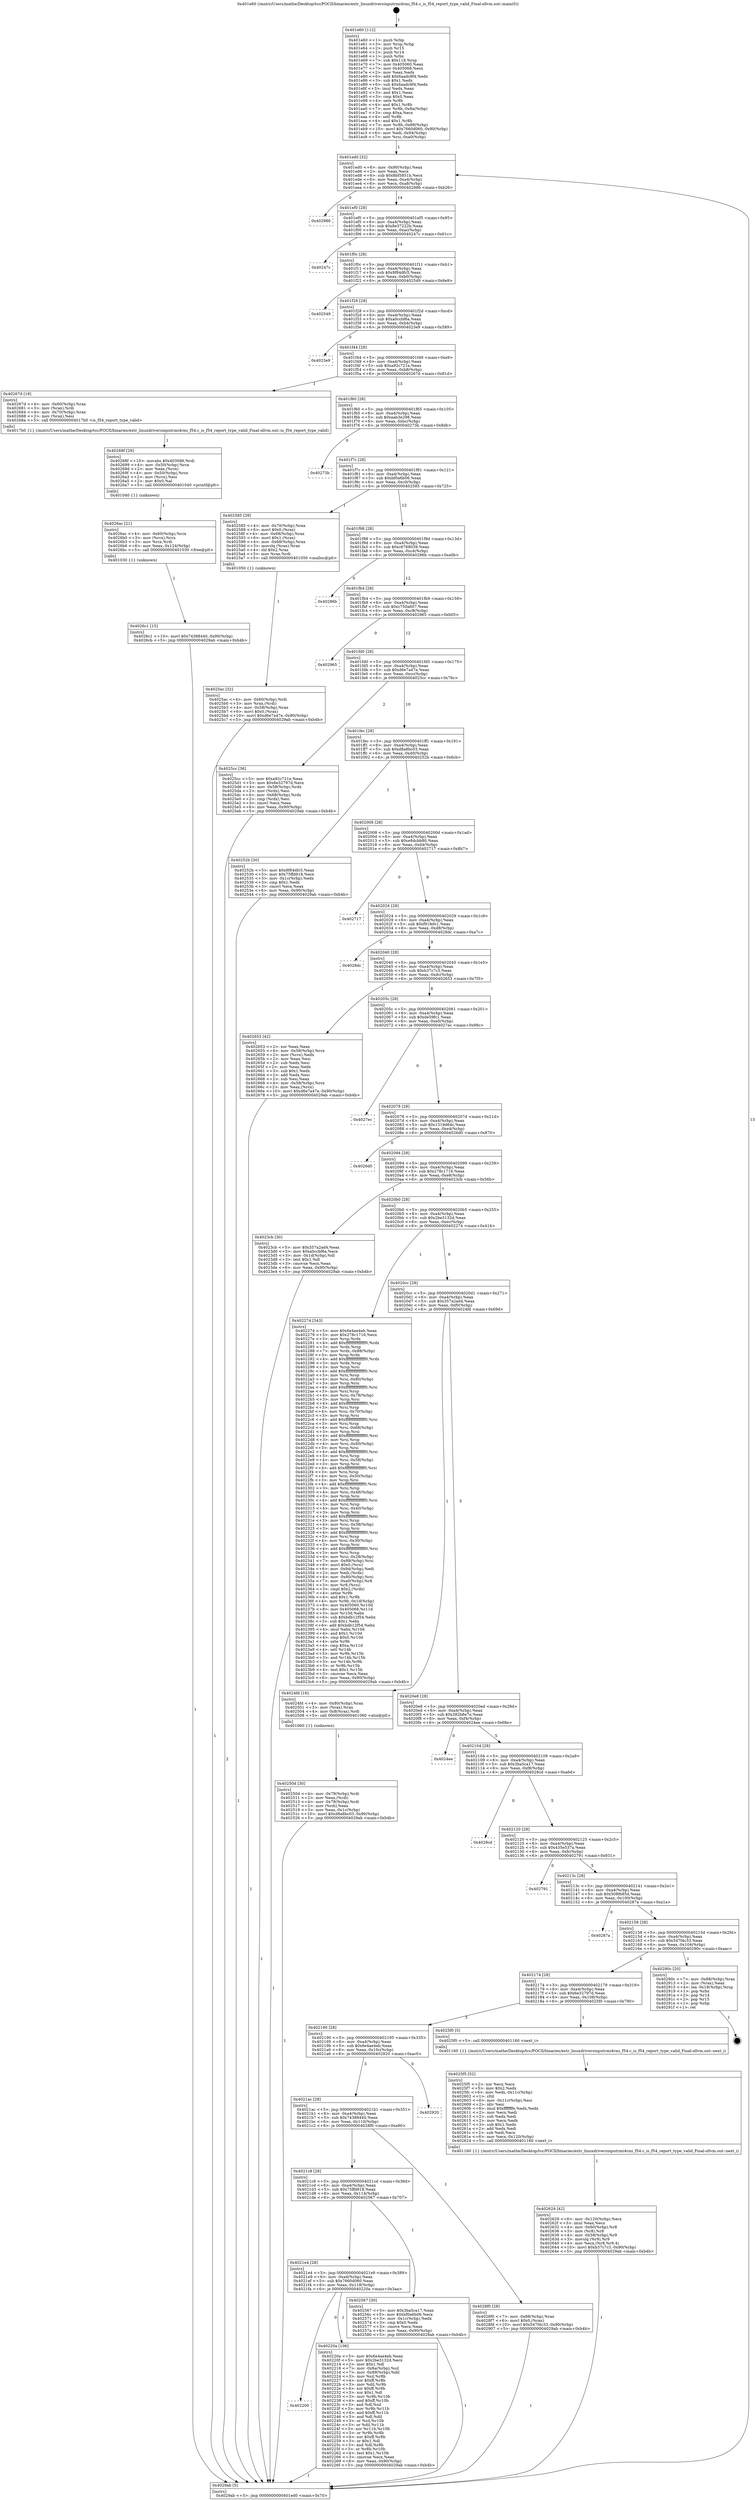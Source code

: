 digraph "0x401e60" {
  label = "0x401e60 (/mnt/c/Users/mathe/Desktop/tcc/POCII/binaries/extr_linuxdriversinputrmi4rmi_f54.c_is_f54_report_type_valid_Final-ollvm.out::main(0))"
  labelloc = "t"
  node[shape=record]

  Entry [label="",width=0.3,height=0.3,shape=circle,fillcolor=black,style=filled]
  "0x401ed0" [label="{
     0x401ed0 [32]\l
     | [instrs]\l
     &nbsp;&nbsp;0x401ed0 \<+6\>: mov -0x90(%rbp),%eax\l
     &nbsp;&nbsp;0x401ed6 \<+2\>: mov %eax,%ecx\l
     &nbsp;&nbsp;0x401ed8 \<+6\>: sub $0x8bf5851b,%ecx\l
     &nbsp;&nbsp;0x401ede \<+6\>: mov %eax,-0xa4(%rbp)\l
     &nbsp;&nbsp;0x401ee4 \<+6\>: mov %ecx,-0xa8(%rbp)\l
     &nbsp;&nbsp;0x401eea \<+6\>: je 0000000000402986 \<main+0xb26\>\l
  }"]
  "0x402986" [label="{
     0x402986\l
  }", style=dashed]
  "0x401ef0" [label="{
     0x401ef0 [28]\l
     | [instrs]\l
     &nbsp;&nbsp;0x401ef0 \<+5\>: jmp 0000000000401ef5 \<main+0x95\>\l
     &nbsp;&nbsp;0x401ef5 \<+6\>: mov -0xa4(%rbp),%eax\l
     &nbsp;&nbsp;0x401efb \<+5\>: sub $0x8e37222b,%eax\l
     &nbsp;&nbsp;0x401f00 \<+6\>: mov %eax,-0xac(%rbp)\l
     &nbsp;&nbsp;0x401f06 \<+6\>: je 000000000040247c \<main+0x61c\>\l
  }"]
  Exit [label="",width=0.3,height=0.3,shape=circle,fillcolor=black,style=filled,peripheries=2]
  "0x40247c" [label="{
     0x40247c\l
  }", style=dashed]
  "0x401f0c" [label="{
     0x401f0c [28]\l
     | [instrs]\l
     &nbsp;&nbsp;0x401f0c \<+5\>: jmp 0000000000401f11 \<main+0xb1\>\l
     &nbsp;&nbsp;0x401f11 \<+6\>: mov -0xa4(%rbp),%eax\l
     &nbsp;&nbsp;0x401f17 \<+5\>: sub $0x8f84dfc5,%eax\l
     &nbsp;&nbsp;0x401f1c \<+6\>: mov %eax,-0xb0(%rbp)\l
     &nbsp;&nbsp;0x401f22 \<+6\>: je 0000000000402549 \<main+0x6e9\>\l
  }"]
  "0x4026c1" [label="{
     0x4026c1 [15]\l
     | [instrs]\l
     &nbsp;&nbsp;0x4026c1 \<+10\>: movl $0x74388440,-0x90(%rbp)\l
     &nbsp;&nbsp;0x4026cb \<+5\>: jmp 00000000004029ab \<main+0xb4b\>\l
  }"]
  "0x402549" [label="{
     0x402549\l
  }", style=dashed]
  "0x401f28" [label="{
     0x401f28 [28]\l
     | [instrs]\l
     &nbsp;&nbsp;0x401f28 \<+5\>: jmp 0000000000401f2d \<main+0xcd\>\l
     &nbsp;&nbsp;0x401f2d \<+6\>: mov -0xa4(%rbp),%eax\l
     &nbsp;&nbsp;0x401f33 \<+5\>: sub $0xa0ccbf6a,%eax\l
     &nbsp;&nbsp;0x401f38 \<+6\>: mov %eax,-0xb4(%rbp)\l
     &nbsp;&nbsp;0x401f3e \<+6\>: je 00000000004023e9 \<main+0x589\>\l
  }"]
  "0x4026ac" [label="{
     0x4026ac [21]\l
     | [instrs]\l
     &nbsp;&nbsp;0x4026ac \<+4\>: mov -0x60(%rbp),%rcx\l
     &nbsp;&nbsp;0x4026b0 \<+3\>: mov (%rcx),%rcx\l
     &nbsp;&nbsp;0x4026b3 \<+3\>: mov %rcx,%rdi\l
     &nbsp;&nbsp;0x4026b6 \<+6\>: mov %eax,-0x124(%rbp)\l
     &nbsp;&nbsp;0x4026bc \<+5\>: call 0000000000401030 \<free@plt\>\l
     | [calls]\l
     &nbsp;&nbsp;0x401030 \{1\} (unknown)\l
  }"]
  "0x4023e9" [label="{
     0x4023e9\l
  }", style=dashed]
  "0x401f44" [label="{
     0x401f44 [28]\l
     | [instrs]\l
     &nbsp;&nbsp;0x401f44 \<+5\>: jmp 0000000000401f49 \<main+0xe9\>\l
     &nbsp;&nbsp;0x401f49 \<+6\>: mov -0xa4(%rbp),%eax\l
     &nbsp;&nbsp;0x401f4f \<+5\>: sub $0xa92c721e,%eax\l
     &nbsp;&nbsp;0x401f54 \<+6\>: mov %eax,-0xb8(%rbp)\l
     &nbsp;&nbsp;0x401f5a \<+6\>: je 000000000040267d \<main+0x81d\>\l
  }"]
  "0x40268f" [label="{
     0x40268f [29]\l
     | [instrs]\l
     &nbsp;&nbsp;0x40268f \<+10\>: movabs $0x4030d6,%rdi\l
     &nbsp;&nbsp;0x402699 \<+4\>: mov -0x50(%rbp),%rcx\l
     &nbsp;&nbsp;0x40269d \<+2\>: mov %eax,(%rcx)\l
     &nbsp;&nbsp;0x40269f \<+4\>: mov -0x50(%rbp),%rcx\l
     &nbsp;&nbsp;0x4026a3 \<+2\>: mov (%rcx),%esi\l
     &nbsp;&nbsp;0x4026a5 \<+2\>: mov $0x0,%al\l
     &nbsp;&nbsp;0x4026a7 \<+5\>: call 0000000000401040 \<printf@plt\>\l
     | [calls]\l
     &nbsp;&nbsp;0x401040 \{1\} (unknown)\l
  }"]
  "0x40267d" [label="{
     0x40267d [18]\l
     | [instrs]\l
     &nbsp;&nbsp;0x40267d \<+4\>: mov -0x60(%rbp),%rax\l
     &nbsp;&nbsp;0x402681 \<+3\>: mov (%rax),%rdi\l
     &nbsp;&nbsp;0x402684 \<+4\>: mov -0x70(%rbp),%rax\l
     &nbsp;&nbsp;0x402688 \<+2\>: mov (%rax),%esi\l
     &nbsp;&nbsp;0x40268a \<+5\>: call 00000000004017b0 \<is_f54_report_type_valid\>\l
     | [calls]\l
     &nbsp;&nbsp;0x4017b0 \{1\} (/mnt/c/Users/mathe/Desktop/tcc/POCII/binaries/extr_linuxdriversinputrmi4rmi_f54.c_is_f54_report_type_valid_Final-ollvm.out::is_f54_report_type_valid)\l
  }"]
  "0x401f60" [label="{
     0x401f60 [28]\l
     | [instrs]\l
     &nbsp;&nbsp;0x401f60 \<+5\>: jmp 0000000000401f65 \<main+0x105\>\l
     &nbsp;&nbsp;0x401f65 \<+6\>: mov -0xa4(%rbp),%eax\l
     &nbsp;&nbsp;0x401f6b \<+5\>: sub $0xaab3e298,%eax\l
     &nbsp;&nbsp;0x401f70 \<+6\>: mov %eax,-0xbc(%rbp)\l
     &nbsp;&nbsp;0x401f76 \<+6\>: je 000000000040273b \<main+0x8db\>\l
  }"]
  "0x402629" [label="{
     0x402629 [42]\l
     | [instrs]\l
     &nbsp;&nbsp;0x402629 \<+6\>: mov -0x120(%rbp),%ecx\l
     &nbsp;&nbsp;0x40262f \<+3\>: imul %eax,%ecx\l
     &nbsp;&nbsp;0x402632 \<+4\>: mov -0x60(%rbp),%r8\l
     &nbsp;&nbsp;0x402636 \<+3\>: mov (%r8),%r8\l
     &nbsp;&nbsp;0x402639 \<+4\>: mov -0x58(%rbp),%r9\l
     &nbsp;&nbsp;0x40263d \<+3\>: movslq (%r9),%r9\l
     &nbsp;&nbsp;0x402640 \<+4\>: mov %ecx,(%r8,%r9,4)\l
     &nbsp;&nbsp;0x402644 \<+10\>: movl $0xb37c7c3,-0x90(%rbp)\l
     &nbsp;&nbsp;0x40264e \<+5\>: jmp 00000000004029ab \<main+0xb4b\>\l
  }"]
  "0x40273b" [label="{
     0x40273b\l
  }", style=dashed]
  "0x401f7c" [label="{
     0x401f7c [28]\l
     | [instrs]\l
     &nbsp;&nbsp;0x401f7c \<+5\>: jmp 0000000000401f81 \<main+0x121\>\l
     &nbsp;&nbsp;0x401f81 \<+6\>: mov -0xa4(%rbp),%eax\l
     &nbsp;&nbsp;0x401f87 \<+5\>: sub $0xbf0a6b06,%eax\l
     &nbsp;&nbsp;0x401f8c \<+6\>: mov %eax,-0xc0(%rbp)\l
     &nbsp;&nbsp;0x401f92 \<+6\>: je 0000000000402585 \<main+0x725\>\l
  }"]
  "0x4025f5" [label="{
     0x4025f5 [52]\l
     | [instrs]\l
     &nbsp;&nbsp;0x4025f5 \<+2\>: xor %ecx,%ecx\l
     &nbsp;&nbsp;0x4025f7 \<+5\>: mov $0x2,%edx\l
     &nbsp;&nbsp;0x4025fc \<+6\>: mov %edx,-0x11c(%rbp)\l
     &nbsp;&nbsp;0x402602 \<+1\>: cltd\l
     &nbsp;&nbsp;0x402603 \<+6\>: mov -0x11c(%rbp),%esi\l
     &nbsp;&nbsp;0x402609 \<+2\>: idiv %esi\l
     &nbsp;&nbsp;0x40260b \<+6\>: imul $0xfffffffe,%edx,%edx\l
     &nbsp;&nbsp;0x402611 \<+2\>: mov %ecx,%edi\l
     &nbsp;&nbsp;0x402613 \<+2\>: sub %edx,%edi\l
     &nbsp;&nbsp;0x402615 \<+2\>: mov %ecx,%edx\l
     &nbsp;&nbsp;0x402617 \<+3\>: sub $0x1,%edx\l
     &nbsp;&nbsp;0x40261a \<+2\>: add %edx,%edi\l
     &nbsp;&nbsp;0x40261c \<+2\>: sub %edi,%ecx\l
     &nbsp;&nbsp;0x40261e \<+6\>: mov %ecx,-0x120(%rbp)\l
     &nbsp;&nbsp;0x402624 \<+5\>: call 0000000000401160 \<next_i\>\l
     | [calls]\l
     &nbsp;&nbsp;0x401160 \{1\} (/mnt/c/Users/mathe/Desktop/tcc/POCII/binaries/extr_linuxdriversinputrmi4rmi_f54.c_is_f54_report_type_valid_Final-ollvm.out::next_i)\l
  }"]
  "0x402585" [label="{
     0x402585 [39]\l
     | [instrs]\l
     &nbsp;&nbsp;0x402585 \<+4\>: mov -0x70(%rbp),%rax\l
     &nbsp;&nbsp;0x402589 \<+6\>: movl $0x0,(%rax)\l
     &nbsp;&nbsp;0x40258f \<+4\>: mov -0x68(%rbp),%rax\l
     &nbsp;&nbsp;0x402593 \<+6\>: movl $0x1,(%rax)\l
     &nbsp;&nbsp;0x402599 \<+4\>: mov -0x68(%rbp),%rax\l
     &nbsp;&nbsp;0x40259d \<+3\>: movslq (%rax),%rax\l
     &nbsp;&nbsp;0x4025a0 \<+4\>: shl $0x2,%rax\l
     &nbsp;&nbsp;0x4025a4 \<+3\>: mov %rax,%rdi\l
     &nbsp;&nbsp;0x4025a7 \<+5\>: call 0000000000401050 \<malloc@plt\>\l
     | [calls]\l
     &nbsp;&nbsp;0x401050 \{1\} (unknown)\l
  }"]
  "0x401f98" [label="{
     0x401f98 [28]\l
     | [instrs]\l
     &nbsp;&nbsp;0x401f98 \<+5\>: jmp 0000000000401f9d \<main+0x13d\>\l
     &nbsp;&nbsp;0x401f9d \<+6\>: mov -0xa4(%rbp),%eax\l
     &nbsp;&nbsp;0x401fa3 \<+5\>: sub $0xc6768039,%eax\l
     &nbsp;&nbsp;0x401fa8 \<+6\>: mov %eax,-0xc4(%rbp)\l
     &nbsp;&nbsp;0x401fae \<+6\>: je 000000000040286b \<main+0xa0b\>\l
  }"]
  "0x4025ac" [label="{
     0x4025ac [32]\l
     | [instrs]\l
     &nbsp;&nbsp;0x4025ac \<+4\>: mov -0x60(%rbp),%rdi\l
     &nbsp;&nbsp;0x4025b0 \<+3\>: mov %rax,(%rdi)\l
     &nbsp;&nbsp;0x4025b3 \<+4\>: mov -0x58(%rbp),%rax\l
     &nbsp;&nbsp;0x4025b7 \<+6\>: movl $0x0,(%rax)\l
     &nbsp;&nbsp;0x4025bd \<+10\>: movl $0xd6e7a47e,-0x90(%rbp)\l
     &nbsp;&nbsp;0x4025c7 \<+5\>: jmp 00000000004029ab \<main+0xb4b\>\l
  }"]
  "0x40286b" [label="{
     0x40286b\l
  }", style=dashed]
  "0x401fb4" [label="{
     0x401fb4 [28]\l
     | [instrs]\l
     &nbsp;&nbsp;0x401fb4 \<+5\>: jmp 0000000000401fb9 \<main+0x159\>\l
     &nbsp;&nbsp;0x401fb9 \<+6\>: mov -0xa4(%rbp),%eax\l
     &nbsp;&nbsp;0x401fbf \<+5\>: sub $0xc750a607,%eax\l
     &nbsp;&nbsp;0x401fc4 \<+6\>: mov %eax,-0xc8(%rbp)\l
     &nbsp;&nbsp;0x401fca \<+6\>: je 0000000000402965 \<main+0xb05\>\l
  }"]
  "0x40250d" [label="{
     0x40250d [30]\l
     | [instrs]\l
     &nbsp;&nbsp;0x40250d \<+4\>: mov -0x78(%rbp),%rdi\l
     &nbsp;&nbsp;0x402511 \<+2\>: mov %eax,(%rdi)\l
     &nbsp;&nbsp;0x402513 \<+4\>: mov -0x78(%rbp),%rdi\l
     &nbsp;&nbsp;0x402517 \<+2\>: mov (%rdi),%eax\l
     &nbsp;&nbsp;0x402519 \<+3\>: mov %eax,-0x1c(%rbp)\l
     &nbsp;&nbsp;0x40251c \<+10\>: movl $0xd8a8bc03,-0x90(%rbp)\l
     &nbsp;&nbsp;0x402526 \<+5\>: jmp 00000000004029ab \<main+0xb4b\>\l
  }"]
  "0x402965" [label="{
     0x402965\l
  }", style=dashed]
  "0x401fd0" [label="{
     0x401fd0 [28]\l
     | [instrs]\l
     &nbsp;&nbsp;0x401fd0 \<+5\>: jmp 0000000000401fd5 \<main+0x175\>\l
     &nbsp;&nbsp;0x401fd5 \<+6\>: mov -0xa4(%rbp),%eax\l
     &nbsp;&nbsp;0x401fdb \<+5\>: sub $0xd6e7a47e,%eax\l
     &nbsp;&nbsp;0x401fe0 \<+6\>: mov %eax,-0xcc(%rbp)\l
     &nbsp;&nbsp;0x401fe6 \<+6\>: je 00000000004025cc \<main+0x76c\>\l
  }"]
  "0x401e60" [label="{
     0x401e60 [112]\l
     | [instrs]\l
     &nbsp;&nbsp;0x401e60 \<+1\>: push %rbp\l
     &nbsp;&nbsp;0x401e61 \<+3\>: mov %rsp,%rbp\l
     &nbsp;&nbsp;0x401e64 \<+2\>: push %r15\l
     &nbsp;&nbsp;0x401e66 \<+2\>: push %r14\l
     &nbsp;&nbsp;0x401e68 \<+1\>: push %rbx\l
     &nbsp;&nbsp;0x401e69 \<+7\>: sub $0x118,%rsp\l
     &nbsp;&nbsp;0x401e70 \<+7\>: mov 0x405060,%eax\l
     &nbsp;&nbsp;0x401e77 \<+7\>: mov 0x405068,%ecx\l
     &nbsp;&nbsp;0x401e7e \<+2\>: mov %eax,%edx\l
     &nbsp;&nbsp;0x401e80 \<+6\>: add $0x6aadc9f4,%edx\l
     &nbsp;&nbsp;0x401e86 \<+3\>: sub $0x1,%edx\l
     &nbsp;&nbsp;0x401e89 \<+6\>: sub $0x6aadc9f4,%edx\l
     &nbsp;&nbsp;0x401e8f \<+3\>: imul %edx,%eax\l
     &nbsp;&nbsp;0x401e92 \<+3\>: and $0x1,%eax\l
     &nbsp;&nbsp;0x401e95 \<+3\>: cmp $0x0,%eax\l
     &nbsp;&nbsp;0x401e98 \<+4\>: sete %r8b\l
     &nbsp;&nbsp;0x401e9c \<+4\>: and $0x1,%r8b\l
     &nbsp;&nbsp;0x401ea0 \<+7\>: mov %r8b,-0x8a(%rbp)\l
     &nbsp;&nbsp;0x401ea7 \<+3\>: cmp $0xa,%ecx\l
     &nbsp;&nbsp;0x401eaa \<+4\>: setl %r8b\l
     &nbsp;&nbsp;0x401eae \<+4\>: and $0x1,%r8b\l
     &nbsp;&nbsp;0x401eb2 \<+7\>: mov %r8b,-0x89(%rbp)\l
     &nbsp;&nbsp;0x401eb9 \<+10\>: movl $0x7660d060,-0x90(%rbp)\l
     &nbsp;&nbsp;0x401ec3 \<+6\>: mov %edi,-0x94(%rbp)\l
     &nbsp;&nbsp;0x401ec9 \<+7\>: mov %rsi,-0xa0(%rbp)\l
  }"]
  "0x4025cc" [label="{
     0x4025cc [36]\l
     | [instrs]\l
     &nbsp;&nbsp;0x4025cc \<+5\>: mov $0xa92c721e,%eax\l
     &nbsp;&nbsp;0x4025d1 \<+5\>: mov $0x6e32797d,%ecx\l
     &nbsp;&nbsp;0x4025d6 \<+4\>: mov -0x58(%rbp),%rdx\l
     &nbsp;&nbsp;0x4025da \<+2\>: mov (%rdx),%esi\l
     &nbsp;&nbsp;0x4025dc \<+4\>: mov -0x68(%rbp),%rdx\l
     &nbsp;&nbsp;0x4025e0 \<+2\>: cmp (%rdx),%esi\l
     &nbsp;&nbsp;0x4025e2 \<+3\>: cmovl %ecx,%eax\l
     &nbsp;&nbsp;0x4025e5 \<+6\>: mov %eax,-0x90(%rbp)\l
     &nbsp;&nbsp;0x4025eb \<+5\>: jmp 00000000004029ab \<main+0xb4b\>\l
  }"]
  "0x401fec" [label="{
     0x401fec [28]\l
     | [instrs]\l
     &nbsp;&nbsp;0x401fec \<+5\>: jmp 0000000000401ff1 \<main+0x191\>\l
     &nbsp;&nbsp;0x401ff1 \<+6\>: mov -0xa4(%rbp),%eax\l
     &nbsp;&nbsp;0x401ff7 \<+5\>: sub $0xd8a8bc03,%eax\l
     &nbsp;&nbsp;0x401ffc \<+6\>: mov %eax,-0xd0(%rbp)\l
     &nbsp;&nbsp;0x402002 \<+6\>: je 000000000040252b \<main+0x6cb\>\l
  }"]
  "0x4029ab" [label="{
     0x4029ab [5]\l
     | [instrs]\l
     &nbsp;&nbsp;0x4029ab \<+5\>: jmp 0000000000401ed0 \<main+0x70\>\l
  }"]
  "0x40252b" [label="{
     0x40252b [30]\l
     | [instrs]\l
     &nbsp;&nbsp;0x40252b \<+5\>: mov $0x8f84dfc5,%eax\l
     &nbsp;&nbsp;0x402530 \<+5\>: mov $0x75ffd918,%ecx\l
     &nbsp;&nbsp;0x402535 \<+3\>: mov -0x1c(%rbp),%edx\l
     &nbsp;&nbsp;0x402538 \<+3\>: cmp $0x1,%edx\l
     &nbsp;&nbsp;0x40253b \<+3\>: cmovl %ecx,%eax\l
     &nbsp;&nbsp;0x40253e \<+6\>: mov %eax,-0x90(%rbp)\l
     &nbsp;&nbsp;0x402544 \<+5\>: jmp 00000000004029ab \<main+0xb4b\>\l
  }"]
  "0x402008" [label="{
     0x402008 [28]\l
     | [instrs]\l
     &nbsp;&nbsp;0x402008 \<+5\>: jmp 000000000040200d \<main+0x1ad\>\l
     &nbsp;&nbsp;0x40200d \<+6\>: mov -0xa4(%rbp),%eax\l
     &nbsp;&nbsp;0x402013 \<+5\>: sub $0xe8dcbb80,%eax\l
     &nbsp;&nbsp;0x402018 \<+6\>: mov %eax,-0xd4(%rbp)\l
     &nbsp;&nbsp;0x40201e \<+6\>: je 0000000000402717 \<main+0x8b7\>\l
  }"]
  "0x402200" [label="{
     0x402200\l
  }", style=dashed]
  "0x402717" [label="{
     0x402717\l
  }", style=dashed]
  "0x402024" [label="{
     0x402024 [28]\l
     | [instrs]\l
     &nbsp;&nbsp;0x402024 \<+5\>: jmp 0000000000402029 \<main+0x1c9\>\l
     &nbsp;&nbsp;0x402029 \<+6\>: mov -0xa4(%rbp),%eax\l
     &nbsp;&nbsp;0x40202f \<+5\>: sub $0xf91fefc1,%eax\l
     &nbsp;&nbsp;0x402034 \<+6\>: mov %eax,-0xd8(%rbp)\l
     &nbsp;&nbsp;0x40203a \<+6\>: je 00000000004028dc \<main+0xa7c\>\l
  }"]
  "0x40220a" [label="{
     0x40220a [106]\l
     | [instrs]\l
     &nbsp;&nbsp;0x40220a \<+5\>: mov $0x6e4ae4eb,%eax\l
     &nbsp;&nbsp;0x40220f \<+5\>: mov $0x2be3132d,%ecx\l
     &nbsp;&nbsp;0x402214 \<+2\>: mov $0x1,%dl\l
     &nbsp;&nbsp;0x402216 \<+7\>: mov -0x8a(%rbp),%sil\l
     &nbsp;&nbsp;0x40221d \<+7\>: mov -0x89(%rbp),%dil\l
     &nbsp;&nbsp;0x402224 \<+3\>: mov %sil,%r8b\l
     &nbsp;&nbsp;0x402227 \<+4\>: xor $0xff,%r8b\l
     &nbsp;&nbsp;0x40222b \<+3\>: mov %dil,%r9b\l
     &nbsp;&nbsp;0x40222e \<+4\>: xor $0xff,%r9b\l
     &nbsp;&nbsp;0x402232 \<+3\>: xor $0x1,%dl\l
     &nbsp;&nbsp;0x402235 \<+3\>: mov %r8b,%r10b\l
     &nbsp;&nbsp;0x402238 \<+4\>: and $0xff,%r10b\l
     &nbsp;&nbsp;0x40223c \<+3\>: and %dl,%sil\l
     &nbsp;&nbsp;0x40223f \<+3\>: mov %r9b,%r11b\l
     &nbsp;&nbsp;0x402242 \<+4\>: and $0xff,%r11b\l
     &nbsp;&nbsp;0x402246 \<+3\>: and %dl,%dil\l
     &nbsp;&nbsp;0x402249 \<+3\>: or %sil,%r10b\l
     &nbsp;&nbsp;0x40224c \<+3\>: or %dil,%r11b\l
     &nbsp;&nbsp;0x40224f \<+3\>: xor %r11b,%r10b\l
     &nbsp;&nbsp;0x402252 \<+3\>: or %r9b,%r8b\l
     &nbsp;&nbsp;0x402255 \<+4\>: xor $0xff,%r8b\l
     &nbsp;&nbsp;0x402259 \<+3\>: or $0x1,%dl\l
     &nbsp;&nbsp;0x40225c \<+3\>: and %dl,%r8b\l
     &nbsp;&nbsp;0x40225f \<+3\>: or %r8b,%r10b\l
     &nbsp;&nbsp;0x402262 \<+4\>: test $0x1,%r10b\l
     &nbsp;&nbsp;0x402266 \<+3\>: cmovne %ecx,%eax\l
     &nbsp;&nbsp;0x402269 \<+6\>: mov %eax,-0x90(%rbp)\l
     &nbsp;&nbsp;0x40226f \<+5\>: jmp 00000000004029ab \<main+0xb4b\>\l
  }"]
  "0x4028dc" [label="{
     0x4028dc\l
  }", style=dashed]
  "0x402040" [label="{
     0x402040 [28]\l
     | [instrs]\l
     &nbsp;&nbsp;0x402040 \<+5\>: jmp 0000000000402045 \<main+0x1e5\>\l
     &nbsp;&nbsp;0x402045 \<+6\>: mov -0xa4(%rbp),%eax\l
     &nbsp;&nbsp;0x40204b \<+5\>: sub $0xb37c7c3,%eax\l
     &nbsp;&nbsp;0x402050 \<+6\>: mov %eax,-0xdc(%rbp)\l
     &nbsp;&nbsp;0x402056 \<+6\>: je 0000000000402653 \<main+0x7f3\>\l
  }"]
  "0x4021e4" [label="{
     0x4021e4 [28]\l
     | [instrs]\l
     &nbsp;&nbsp;0x4021e4 \<+5\>: jmp 00000000004021e9 \<main+0x389\>\l
     &nbsp;&nbsp;0x4021e9 \<+6\>: mov -0xa4(%rbp),%eax\l
     &nbsp;&nbsp;0x4021ef \<+5\>: sub $0x7660d060,%eax\l
     &nbsp;&nbsp;0x4021f4 \<+6\>: mov %eax,-0x118(%rbp)\l
     &nbsp;&nbsp;0x4021fa \<+6\>: je 000000000040220a \<main+0x3aa\>\l
  }"]
  "0x402653" [label="{
     0x402653 [42]\l
     | [instrs]\l
     &nbsp;&nbsp;0x402653 \<+2\>: xor %eax,%eax\l
     &nbsp;&nbsp;0x402655 \<+4\>: mov -0x58(%rbp),%rcx\l
     &nbsp;&nbsp;0x402659 \<+2\>: mov (%rcx),%edx\l
     &nbsp;&nbsp;0x40265b \<+2\>: mov %eax,%esi\l
     &nbsp;&nbsp;0x40265d \<+2\>: sub %edx,%esi\l
     &nbsp;&nbsp;0x40265f \<+2\>: mov %eax,%edx\l
     &nbsp;&nbsp;0x402661 \<+3\>: sub $0x1,%edx\l
     &nbsp;&nbsp;0x402664 \<+2\>: add %edx,%esi\l
     &nbsp;&nbsp;0x402666 \<+2\>: sub %esi,%eax\l
     &nbsp;&nbsp;0x402668 \<+4\>: mov -0x58(%rbp),%rcx\l
     &nbsp;&nbsp;0x40266c \<+2\>: mov %eax,(%rcx)\l
     &nbsp;&nbsp;0x40266e \<+10\>: movl $0xd6e7a47e,-0x90(%rbp)\l
     &nbsp;&nbsp;0x402678 \<+5\>: jmp 00000000004029ab \<main+0xb4b\>\l
  }"]
  "0x40205c" [label="{
     0x40205c [28]\l
     | [instrs]\l
     &nbsp;&nbsp;0x40205c \<+5\>: jmp 0000000000402061 \<main+0x201\>\l
     &nbsp;&nbsp;0x402061 \<+6\>: mov -0xa4(%rbp),%eax\l
     &nbsp;&nbsp;0x402067 \<+5\>: sub $0xde59fc1,%eax\l
     &nbsp;&nbsp;0x40206c \<+6\>: mov %eax,-0xe0(%rbp)\l
     &nbsp;&nbsp;0x402072 \<+6\>: je 00000000004027ec \<main+0x98c\>\l
  }"]
  "0x402567" [label="{
     0x402567 [30]\l
     | [instrs]\l
     &nbsp;&nbsp;0x402567 \<+5\>: mov $0x3ba5ca17,%eax\l
     &nbsp;&nbsp;0x40256c \<+5\>: mov $0xbf0a6b06,%ecx\l
     &nbsp;&nbsp;0x402571 \<+3\>: mov -0x1c(%rbp),%edx\l
     &nbsp;&nbsp;0x402574 \<+3\>: cmp $0x0,%edx\l
     &nbsp;&nbsp;0x402577 \<+3\>: cmove %ecx,%eax\l
     &nbsp;&nbsp;0x40257a \<+6\>: mov %eax,-0x90(%rbp)\l
     &nbsp;&nbsp;0x402580 \<+5\>: jmp 00000000004029ab \<main+0xb4b\>\l
  }"]
  "0x4027ec" [label="{
     0x4027ec\l
  }", style=dashed]
  "0x402078" [label="{
     0x402078 [28]\l
     | [instrs]\l
     &nbsp;&nbsp;0x402078 \<+5\>: jmp 000000000040207d \<main+0x21d\>\l
     &nbsp;&nbsp;0x40207d \<+6\>: mov -0xa4(%rbp),%eax\l
     &nbsp;&nbsp;0x402083 \<+5\>: sub $0x1319d64c,%eax\l
     &nbsp;&nbsp;0x402088 \<+6\>: mov %eax,-0xe4(%rbp)\l
     &nbsp;&nbsp;0x40208e \<+6\>: je 00000000004026d0 \<main+0x870\>\l
  }"]
  "0x4021c8" [label="{
     0x4021c8 [28]\l
     | [instrs]\l
     &nbsp;&nbsp;0x4021c8 \<+5\>: jmp 00000000004021cd \<main+0x36d\>\l
     &nbsp;&nbsp;0x4021cd \<+6\>: mov -0xa4(%rbp),%eax\l
     &nbsp;&nbsp;0x4021d3 \<+5\>: sub $0x75ffd918,%eax\l
     &nbsp;&nbsp;0x4021d8 \<+6\>: mov %eax,-0x114(%rbp)\l
     &nbsp;&nbsp;0x4021de \<+6\>: je 0000000000402567 \<main+0x707\>\l
  }"]
  "0x4026d0" [label="{
     0x4026d0\l
  }", style=dashed]
  "0x402094" [label="{
     0x402094 [28]\l
     | [instrs]\l
     &nbsp;&nbsp;0x402094 \<+5\>: jmp 0000000000402099 \<main+0x239\>\l
     &nbsp;&nbsp;0x402099 \<+6\>: mov -0xa4(%rbp),%eax\l
     &nbsp;&nbsp;0x40209f \<+5\>: sub $0x278c1716,%eax\l
     &nbsp;&nbsp;0x4020a4 \<+6\>: mov %eax,-0xe8(%rbp)\l
     &nbsp;&nbsp;0x4020aa \<+6\>: je 00000000004023cb \<main+0x56b\>\l
  }"]
  "0x4028f0" [label="{
     0x4028f0 [28]\l
     | [instrs]\l
     &nbsp;&nbsp;0x4028f0 \<+7\>: mov -0x88(%rbp),%rax\l
     &nbsp;&nbsp;0x4028f7 \<+6\>: movl $0x0,(%rax)\l
     &nbsp;&nbsp;0x4028fd \<+10\>: movl $0x547f4c33,-0x90(%rbp)\l
     &nbsp;&nbsp;0x402907 \<+5\>: jmp 00000000004029ab \<main+0xb4b\>\l
  }"]
  "0x4023cb" [label="{
     0x4023cb [30]\l
     | [instrs]\l
     &nbsp;&nbsp;0x4023cb \<+5\>: mov $0x357a2ad4,%eax\l
     &nbsp;&nbsp;0x4023d0 \<+5\>: mov $0xa0ccbf6a,%ecx\l
     &nbsp;&nbsp;0x4023d5 \<+3\>: mov -0x1d(%rbp),%dl\l
     &nbsp;&nbsp;0x4023d8 \<+3\>: test $0x1,%dl\l
     &nbsp;&nbsp;0x4023db \<+3\>: cmovne %ecx,%eax\l
     &nbsp;&nbsp;0x4023de \<+6\>: mov %eax,-0x90(%rbp)\l
     &nbsp;&nbsp;0x4023e4 \<+5\>: jmp 00000000004029ab \<main+0xb4b\>\l
  }"]
  "0x4020b0" [label="{
     0x4020b0 [28]\l
     | [instrs]\l
     &nbsp;&nbsp;0x4020b0 \<+5\>: jmp 00000000004020b5 \<main+0x255\>\l
     &nbsp;&nbsp;0x4020b5 \<+6\>: mov -0xa4(%rbp),%eax\l
     &nbsp;&nbsp;0x4020bb \<+5\>: sub $0x2be3132d,%eax\l
     &nbsp;&nbsp;0x4020c0 \<+6\>: mov %eax,-0xec(%rbp)\l
     &nbsp;&nbsp;0x4020c6 \<+6\>: je 0000000000402274 \<main+0x414\>\l
  }"]
  "0x4021ac" [label="{
     0x4021ac [28]\l
     | [instrs]\l
     &nbsp;&nbsp;0x4021ac \<+5\>: jmp 00000000004021b1 \<main+0x351\>\l
     &nbsp;&nbsp;0x4021b1 \<+6\>: mov -0xa4(%rbp),%eax\l
     &nbsp;&nbsp;0x4021b7 \<+5\>: sub $0x74388440,%eax\l
     &nbsp;&nbsp;0x4021bc \<+6\>: mov %eax,-0x110(%rbp)\l
     &nbsp;&nbsp;0x4021c2 \<+6\>: je 00000000004028f0 \<main+0xa90\>\l
  }"]
  "0x402274" [label="{
     0x402274 [343]\l
     | [instrs]\l
     &nbsp;&nbsp;0x402274 \<+5\>: mov $0x6e4ae4eb,%eax\l
     &nbsp;&nbsp;0x402279 \<+5\>: mov $0x278c1716,%ecx\l
     &nbsp;&nbsp;0x40227e \<+3\>: mov %rsp,%rdx\l
     &nbsp;&nbsp;0x402281 \<+4\>: add $0xfffffffffffffff0,%rdx\l
     &nbsp;&nbsp;0x402285 \<+3\>: mov %rdx,%rsp\l
     &nbsp;&nbsp;0x402288 \<+7\>: mov %rdx,-0x88(%rbp)\l
     &nbsp;&nbsp;0x40228f \<+3\>: mov %rsp,%rdx\l
     &nbsp;&nbsp;0x402292 \<+4\>: add $0xfffffffffffffff0,%rdx\l
     &nbsp;&nbsp;0x402296 \<+3\>: mov %rdx,%rsp\l
     &nbsp;&nbsp;0x402299 \<+3\>: mov %rsp,%rsi\l
     &nbsp;&nbsp;0x40229c \<+4\>: add $0xfffffffffffffff0,%rsi\l
     &nbsp;&nbsp;0x4022a0 \<+3\>: mov %rsi,%rsp\l
     &nbsp;&nbsp;0x4022a3 \<+4\>: mov %rsi,-0x80(%rbp)\l
     &nbsp;&nbsp;0x4022a7 \<+3\>: mov %rsp,%rsi\l
     &nbsp;&nbsp;0x4022aa \<+4\>: add $0xfffffffffffffff0,%rsi\l
     &nbsp;&nbsp;0x4022ae \<+3\>: mov %rsi,%rsp\l
     &nbsp;&nbsp;0x4022b1 \<+4\>: mov %rsi,-0x78(%rbp)\l
     &nbsp;&nbsp;0x4022b5 \<+3\>: mov %rsp,%rsi\l
     &nbsp;&nbsp;0x4022b8 \<+4\>: add $0xfffffffffffffff0,%rsi\l
     &nbsp;&nbsp;0x4022bc \<+3\>: mov %rsi,%rsp\l
     &nbsp;&nbsp;0x4022bf \<+4\>: mov %rsi,-0x70(%rbp)\l
     &nbsp;&nbsp;0x4022c3 \<+3\>: mov %rsp,%rsi\l
     &nbsp;&nbsp;0x4022c6 \<+4\>: add $0xfffffffffffffff0,%rsi\l
     &nbsp;&nbsp;0x4022ca \<+3\>: mov %rsi,%rsp\l
     &nbsp;&nbsp;0x4022cd \<+4\>: mov %rsi,-0x68(%rbp)\l
     &nbsp;&nbsp;0x4022d1 \<+3\>: mov %rsp,%rsi\l
     &nbsp;&nbsp;0x4022d4 \<+4\>: add $0xfffffffffffffff0,%rsi\l
     &nbsp;&nbsp;0x4022d8 \<+3\>: mov %rsi,%rsp\l
     &nbsp;&nbsp;0x4022db \<+4\>: mov %rsi,-0x60(%rbp)\l
     &nbsp;&nbsp;0x4022df \<+3\>: mov %rsp,%rsi\l
     &nbsp;&nbsp;0x4022e2 \<+4\>: add $0xfffffffffffffff0,%rsi\l
     &nbsp;&nbsp;0x4022e6 \<+3\>: mov %rsi,%rsp\l
     &nbsp;&nbsp;0x4022e9 \<+4\>: mov %rsi,-0x58(%rbp)\l
     &nbsp;&nbsp;0x4022ed \<+3\>: mov %rsp,%rsi\l
     &nbsp;&nbsp;0x4022f0 \<+4\>: add $0xfffffffffffffff0,%rsi\l
     &nbsp;&nbsp;0x4022f4 \<+3\>: mov %rsi,%rsp\l
     &nbsp;&nbsp;0x4022f7 \<+4\>: mov %rsi,-0x50(%rbp)\l
     &nbsp;&nbsp;0x4022fb \<+3\>: mov %rsp,%rsi\l
     &nbsp;&nbsp;0x4022fe \<+4\>: add $0xfffffffffffffff0,%rsi\l
     &nbsp;&nbsp;0x402302 \<+3\>: mov %rsi,%rsp\l
     &nbsp;&nbsp;0x402305 \<+4\>: mov %rsi,-0x48(%rbp)\l
     &nbsp;&nbsp;0x402309 \<+3\>: mov %rsp,%rsi\l
     &nbsp;&nbsp;0x40230c \<+4\>: add $0xfffffffffffffff0,%rsi\l
     &nbsp;&nbsp;0x402310 \<+3\>: mov %rsi,%rsp\l
     &nbsp;&nbsp;0x402313 \<+4\>: mov %rsi,-0x40(%rbp)\l
     &nbsp;&nbsp;0x402317 \<+3\>: mov %rsp,%rsi\l
     &nbsp;&nbsp;0x40231a \<+4\>: add $0xfffffffffffffff0,%rsi\l
     &nbsp;&nbsp;0x40231e \<+3\>: mov %rsi,%rsp\l
     &nbsp;&nbsp;0x402321 \<+4\>: mov %rsi,-0x38(%rbp)\l
     &nbsp;&nbsp;0x402325 \<+3\>: mov %rsp,%rsi\l
     &nbsp;&nbsp;0x402328 \<+4\>: add $0xfffffffffffffff0,%rsi\l
     &nbsp;&nbsp;0x40232c \<+3\>: mov %rsi,%rsp\l
     &nbsp;&nbsp;0x40232f \<+4\>: mov %rsi,-0x30(%rbp)\l
     &nbsp;&nbsp;0x402333 \<+3\>: mov %rsp,%rsi\l
     &nbsp;&nbsp;0x402336 \<+4\>: add $0xfffffffffffffff0,%rsi\l
     &nbsp;&nbsp;0x40233a \<+3\>: mov %rsi,%rsp\l
     &nbsp;&nbsp;0x40233d \<+4\>: mov %rsi,-0x28(%rbp)\l
     &nbsp;&nbsp;0x402341 \<+7\>: mov -0x88(%rbp),%rsi\l
     &nbsp;&nbsp;0x402348 \<+6\>: movl $0x0,(%rsi)\l
     &nbsp;&nbsp;0x40234e \<+6\>: mov -0x94(%rbp),%edi\l
     &nbsp;&nbsp;0x402354 \<+2\>: mov %edi,(%rdx)\l
     &nbsp;&nbsp;0x402356 \<+4\>: mov -0x80(%rbp),%rsi\l
     &nbsp;&nbsp;0x40235a \<+7\>: mov -0xa0(%rbp),%r8\l
     &nbsp;&nbsp;0x402361 \<+3\>: mov %r8,(%rsi)\l
     &nbsp;&nbsp;0x402364 \<+3\>: cmpl $0x2,(%rdx)\l
     &nbsp;&nbsp;0x402367 \<+4\>: setne %r9b\l
     &nbsp;&nbsp;0x40236b \<+4\>: and $0x1,%r9b\l
     &nbsp;&nbsp;0x40236f \<+4\>: mov %r9b,-0x1d(%rbp)\l
     &nbsp;&nbsp;0x402373 \<+8\>: mov 0x405060,%r10d\l
     &nbsp;&nbsp;0x40237b \<+8\>: mov 0x405068,%r11d\l
     &nbsp;&nbsp;0x402383 \<+3\>: mov %r10d,%ebx\l
     &nbsp;&nbsp;0x402386 \<+6\>: sub $0xbdb12f54,%ebx\l
     &nbsp;&nbsp;0x40238c \<+3\>: sub $0x1,%ebx\l
     &nbsp;&nbsp;0x40238f \<+6\>: add $0xbdb12f54,%ebx\l
     &nbsp;&nbsp;0x402395 \<+4\>: imul %ebx,%r10d\l
     &nbsp;&nbsp;0x402399 \<+4\>: and $0x1,%r10d\l
     &nbsp;&nbsp;0x40239d \<+4\>: cmp $0x0,%r10d\l
     &nbsp;&nbsp;0x4023a1 \<+4\>: sete %r9b\l
     &nbsp;&nbsp;0x4023a5 \<+4\>: cmp $0xa,%r11d\l
     &nbsp;&nbsp;0x4023a9 \<+4\>: setl %r14b\l
     &nbsp;&nbsp;0x4023ad \<+3\>: mov %r9b,%r15b\l
     &nbsp;&nbsp;0x4023b0 \<+3\>: and %r14b,%r15b\l
     &nbsp;&nbsp;0x4023b3 \<+3\>: xor %r14b,%r9b\l
     &nbsp;&nbsp;0x4023b6 \<+3\>: or %r9b,%r15b\l
     &nbsp;&nbsp;0x4023b9 \<+4\>: test $0x1,%r15b\l
     &nbsp;&nbsp;0x4023bd \<+3\>: cmovne %ecx,%eax\l
     &nbsp;&nbsp;0x4023c0 \<+6\>: mov %eax,-0x90(%rbp)\l
     &nbsp;&nbsp;0x4023c6 \<+5\>: jmp 00000000004029ab \<main+0xb4b\>\l
  }"]
  "0x4020cc" [label="{
     0x4020cc [28]\l
     | [instrs]\l
     &nbsp;&nbsp;0x4020cc \<+5\>: jmp 00000000004020d1 \<main+0x271\>\l
     &nbsp;&nbsp;0x4020d1 \<+6\>: mov -0xa4(%rbp),%eax\l
     &nbsp;&nbsp;0x4020d7 \<+5\>: sub $0x357a2ad4,%eax\l
     &nbsp;&nbsp;0x4020dc \<+6\>: mov %eax,-0xf0(%rbp)\l
     &nbsp;&nbsp;0x4020e2 \<+6\>: je 00000000004024fd \<main+0x69d\>\l
  }"]
  "0x402920" [label="{
     0x402920\l
  }", style=dashed]
  "0x4024fd" [label="{
     0x4024fd [16]\l
     | [instrs]\l
     &nbsp;&nbsp;0x4024fd \<+4\>: mov -0x80(%rbp),%rax\l
     &nbsp;&nbsp;0x402501 \<+3\>: mov (%rax),%rax\l
     &nbsp;&nbsp;0x402504 \<+4\>: mov 0x8(%rax),%rdi\l
     &nbsp;&nbsp;0x402508 \<+5\>: call 0000000000401060 \<atoi@plt\>\l
     | [calls]\l
     &nbsp;&nbsp;0x401060 \{1\} (unknown)\l
  }"]
  "0x4020e8" [label="{
     0x4020e8 [28]\l
     | [instrs]\l
     &nbsp;&nbsp;0x4020e8 \<+5\>: jmp 00000000004020ed \<main+0x28d\>\l
     &nbsp;&nbsp;0x4020ed \<+6\>: mov -0xa4(%rbp),%eax\l
     &nbsp;&nbsp;0x4020f3 \<+5\>: sub $0x382b8e7e,%eax\l
     &nbsp;&nbsp;0x4020f8 \<+6\>: mov %eax,-0xf4(%rbp)\l
     &nbsp;&nbsp;0x4020fe \<+6\>: je 00000000004024ee \<main+0x68e\>\l
  }"]
  "0x402190" [label="{
     0x402190 [28]\l
     | [instrs]\l
     &nbsp;&nbsp;0x402190 \<+5\>: jmp 0000000000402195 \<main+0x335\>\l
     &nbsp;&nbsp;0x402195 \<+6\>: mov -0xa4(%rbp),%eax\l
     &nbsp;&nbsp;0x40219b \<+5\>: sub $0x6e4ae4eb,%eax\l
     &nbsp;&nbsp;0x4021a0 \<+6\>: mov %eax,-0x10c(%rbp)\l
     &nbsp;&nbsp;0x4021a6 \<+6\>: je 0000000000402920 \<main+0xac0\>\l
  }"]
  "0x4024ee" [label="{
     0x4024ee\l
  }", style=dashed]
  "0x402104" [label="{
     0x402104 [28]\l
     | [instrs]\l
     &nbsp;&nbsp;0x402104 \<+5\>: jmp 0000000000402109 \<main+0x2a9\>\l
     &nbsp;&nbsp;0x402109 \<+6\>: mov -0xa4(%rbp),%eax\l
     &nbsp;&nbsp;0x40210f \<+5\>: sub $0x3ba5ca17,%eax\l
     &nbsp;&nbsp;0x402114 \<+6\>: mov %eax,-0xf8(%rbp)\l
     &nbsp;&nbsp;0x40211a \<+6\>: je 00000000004028cd \<main+0xa6d\>\l
  }"]
  "0x4025f0" [label="{
     0x4025f0 [5]\l
     | [instrs]\l
     &nbsp;&nbsp;0x4025f0 \<+5\>: call 0000000000401160 \<next_i\>\l
     | [calls]\l
     &nbsp;&nbsp;0x401160 \{1\} (/mnt/c/Users/mathe/Desktop/tcc/POCII/binaries/extr_linuxdriversinputrmi4rmi_f54.c_is_f54_report_type_valid_Final-ollvm.out::next_i)\l
  }"]
  "0x4028cd" [label="{
     0x4028cd\l
  }", style=dashed]
  "0x402120" [label="{
     0x402120 [28]\l
     | [instrs]\l
     &nbsp;&nbsp;0x402120 \<+5\>: jmp 0000000000402125 \<main+0x2c5\>\l
     &nbsp;&nbsp;0x402125 \<+6\>: mov -0xa4(%rbp),%eax\l
     &nbsp;&nbsp;0x40212b \<+5\>: sub $0x435e537a,%eax\l
     &nbsp;&nbsp;0x402130 \<+6\>: mov %eax,-0xfc(%rbp)\l
     &nbsp;&nbsp;0x402136 \<+6\>: je 0000000000402791 \<main+0x931\>\l
  }"]
  "0x402174" [label="{
     0x402174 [28]\l
     | [instrs]\l
     &nbsp;&nbsp;0x402174 \<+5\>: jmp 0000000000402179 \<main+0x319\>\l
     &nbsp;&nbsp;0x402179 \<+6\>: mov -0xa4(%rbp),%eax\l
     &nbsp;&nbsp;0x40217f \<+5\>: sub $0x6e32797d,%eax\l
     &nbsp;&nbsp;0x402184 \<+6\>: mov %eax,-0x108(%rbp)\l
     &nbsp;&nbsp;0x40218a \<+6\>: je 00000000004025f0 \<main+0x790\>\l
  }"]
  "0x402791" [label="{
     0x402791\l
  }", style=dashed]
  "0x40213c" [label="{
     0x40213c [28]\l
     | [instrs]\l
     &nbsp;&nbsp;0x40213c \<+5\>: jmp 0000000000402141 \<main+0x2e1\>\l
     &nbsp;&nbsp;0x402141 \<+6\>: mov -0xa4(%rbp),%eax\l
     &nbsp;&nbsp;0x402147 \<+5\>: sub $0x508fb85d,%eax\l
     &nbsp;&nbsp;0x40214c \<+6\>: mov %eax,-0x100(%rbp)\l
     &nbsp;&nbsp;0x402152 \<+6\>: je 000000000040287a \<main+0xa1a\>\l
  }"]
  "0x40290c" [label="{
     0x40290c [20]\l
     | [instrs]\l
     &nbsp;&nbsp;0x40290c \<+7\>: mov -0x88(%rbp),%rax\l
     &nbsp;&nbsp;0x402913 \<+2\>: mov (%rax),%eax\l
     &nbsp;&nbsp;0x402915 \<+4\>: lea -0x18(%rbp),%rsp\l
     &nbsp;&nbsp;0x402919 \<+1\>: pop %rbx\l
     &nbsp;&nbsp;0x40291a \<+2\>: pop %r14\l
     &nbsp;&nbsp;0x40291c \<+2\>: pop %r15\l
     &nbsp;&nbsp;0x40291e \<+1\>: pop %rbp\l
     &nbsp;&nbsp;0x40291f \<+1\>: ret\l
  }"]
  "0x40287a" [label="{
     0x40287a\l
  }", style=dashed]
  "0x402158" [label="{
     0x402158 [28]\l
     | [instrs]\l
     &nbsp;&nbsp;0x402158 \<+5\>: jmp 000000000040215d \<main+0x2fd\>\l
     &nbsp;&nbsp;0x40215d \<+6\>: mov -0xa4(%rbp),%eax\l
     &nbsp;&nbsp;0x402163 \<+5\>: sub $0x547f4c33,%eax\l
     &nbsp;&nbsp;0x402168 \<+6\>: mov %eax,-0x104(%rbp)\l
     &nbsp;&nbsp;0x40216e \<+6\>: je 000000000040290c \<main+0xaac\>\l
  }"]
  Entry -> "0x401e60" [label=" 1"]
  "0x401ed0" -> "0x402986" [label=" 0"]
  "0x401ed0" -> "0x401ef0" [label=" 14"]
  "0x40290c" -> Exit [label=" 1"]
  "0x401ef0" -> "0x40247c" [label=" 0"]
  "0x401ef0" -> "0x401f0c" [label=" 14"]
  "0x4028f0" -> "0x4029ab" [label=" 1"]
  "0x401f0c" -> "0x402549" [label=" 0"]
  "0x401f0c" -> "0x401f28" [label=" 14"]
  "0x4026c1" -> "0x4029ab" [label=" 1"]
  "0x401f28" -> "0x4023e9" [label=" 0"]
  "0x401f28" -> "0x401f44" [label=" 14"]
  "0x4026ac" -> "0x4026c1" [label=" 1"]
  "0x401f44" -> "0x40267d" [label=" 1"]
  "0x401f44" -> "0x401f60" [label=" 13"]
  "0x40268f" -> "0x4026ac" [label=" 1"]
  "0x401f60" -> "0x40273b" [label=" 0"]
  "0x401f60" -> "0x401f7c" [label=" 13"]
  "0x40267d" -> "0x40268f" [label=" 1"]
  "0x401f7c" -> "0x402585" [label=" 1"]
  "0x401f7c" -> "0x401f98" [label=" 12"]
  "0x402653" -> "0x4029ab" [label=" 1"]
  "0x401f98" -> "0x40286b" [label=" 0"]
  "0x401f98" -> "0x401fb4" [label=" 12"]
  "0x402629" -> "0x4029ab" [label=" 1"]
  "0x401fb4" -> "0x402965" [label=" 0"]
  "0x401fb4" -> "0x401fd0" [label=" 12"]
  "0x4025f5" -> "0x402629" [label=" 1"]
  "0x401fd0" -> "0x4025cc" [label=" 2"]
  "0x401fd0" -> "0x401fec" [label=" 10"]
  "0x4025cc" -> "0x4029ab" [label=" 2"]
  "0x401fec" -> "0x40252b" [label=" 1"]
  "0x401fec" -> "0x402008" [label=" 9"]
  "0x4025ac" -> "0x4029ab" [label=" 1"]
  "0x402008" -> "0x402717" [label=" 0"]
  "0x402008" -> "0x402024" [label=" 9"]
  "0x402585" -> "0x4025ac" [label=" 1"]
  "0x402024" -> "0x4028dc" [label=" 0"]
  "0x402024" -> "0x402040" [label=" 9"]
  "0x402567" -> "0x4029ab" [label=" 1"]
  "0x402040" -> "0x402653" [label=" 1"]
  "0x402040" -> "0x40205c" [label=" 8"]
  "0x40250d" -> "0x4029ab" [label=" 1"]
  "0x40205c" -> "0x4027ec" [label=" 0"]
  "0x40205c" -> "0x402078" [label=" 8"]
  "0x4024fd" -> "0x40250d" [label=" 1"]
  "0x402078" -> "0x4026d0" [label=" 0"]
  "0x402078" -> "0x402094" [label=" 8"]
  "0x402274" -> "0x4029ab" [label=" 1"]
  "0x402094" -> "0x4023cb" [label=" 1"]
  "0x402094" -> "0x4020b0" [label=" 7"]
  "0x4025f0" -> "0x4025f5" [label=" 1"]
  "0x4020b0" -> "0x402274" [label=" 1"]
  "0x4020b0" -> "0x4020cc" [label=" 6"]
  "0x401e60" -> "0x401ed0" [label=" 1"]
  "0x4020cc" -> "0x4024fd" [label=" 1"]
  "0x4020cc" -> "0x4020e8" [label=" 5"]
  "0x40220a" -> "0x4029ab" [label=" 1"]
  "0x4020e8" -> "0x4024ee" [label=" 0"]
  "0x4020e8" -> "0x402104" [label=" 5"]
  "0x4021e4" -> "0x40220a" [label=" 1"]
  "0x402104" -> "0x4028cd" [label=" 0"]
  "0x402104" -> "0x402120" [label=" 5"]
  "0x40252b" -> "0x4029ab" [label=" 1"]
  "0x402120" -> "0x402791" [label=" 0"]
  "0x402120" -> "0x40213c" [label=" 5"]
  "0x4021c8" -> "0x402567" [label=" 1"]
  "0x40213c" -> "0x40287a" [label=" 0"]
  "0x40213c" -> "0x402158" [label=" 5"]
  "0x4023cb" -> "0x4029ab" [label=" 1"]
  "0x402158" -> "0x40290c" [label=" 1"]
  "0x402158" -> "0x402174" [label=" 4"]
  "0x4021c8" -> "0x4021e4" [label=" 1"]
  "0x402174" -> "0x4025f0" [label=" 1"]
  "0x402174" -> "0x402190" [label=" 3"]
  "0x4021e4" -> "0x402200" [label=" 0"]
  "0x402190" -> "0x402920" [label=" 0"]
  "0x402190" -> "0x4021ac" [label=" 3"]
  "0x4029ab" -> "0x401ed0" [label=" 13"]
  "0x4021ac" -> "0x4028f0" [label=" 1"]
  "0x4021ac" -> "0x4021c8" [label=" 2"]
}
